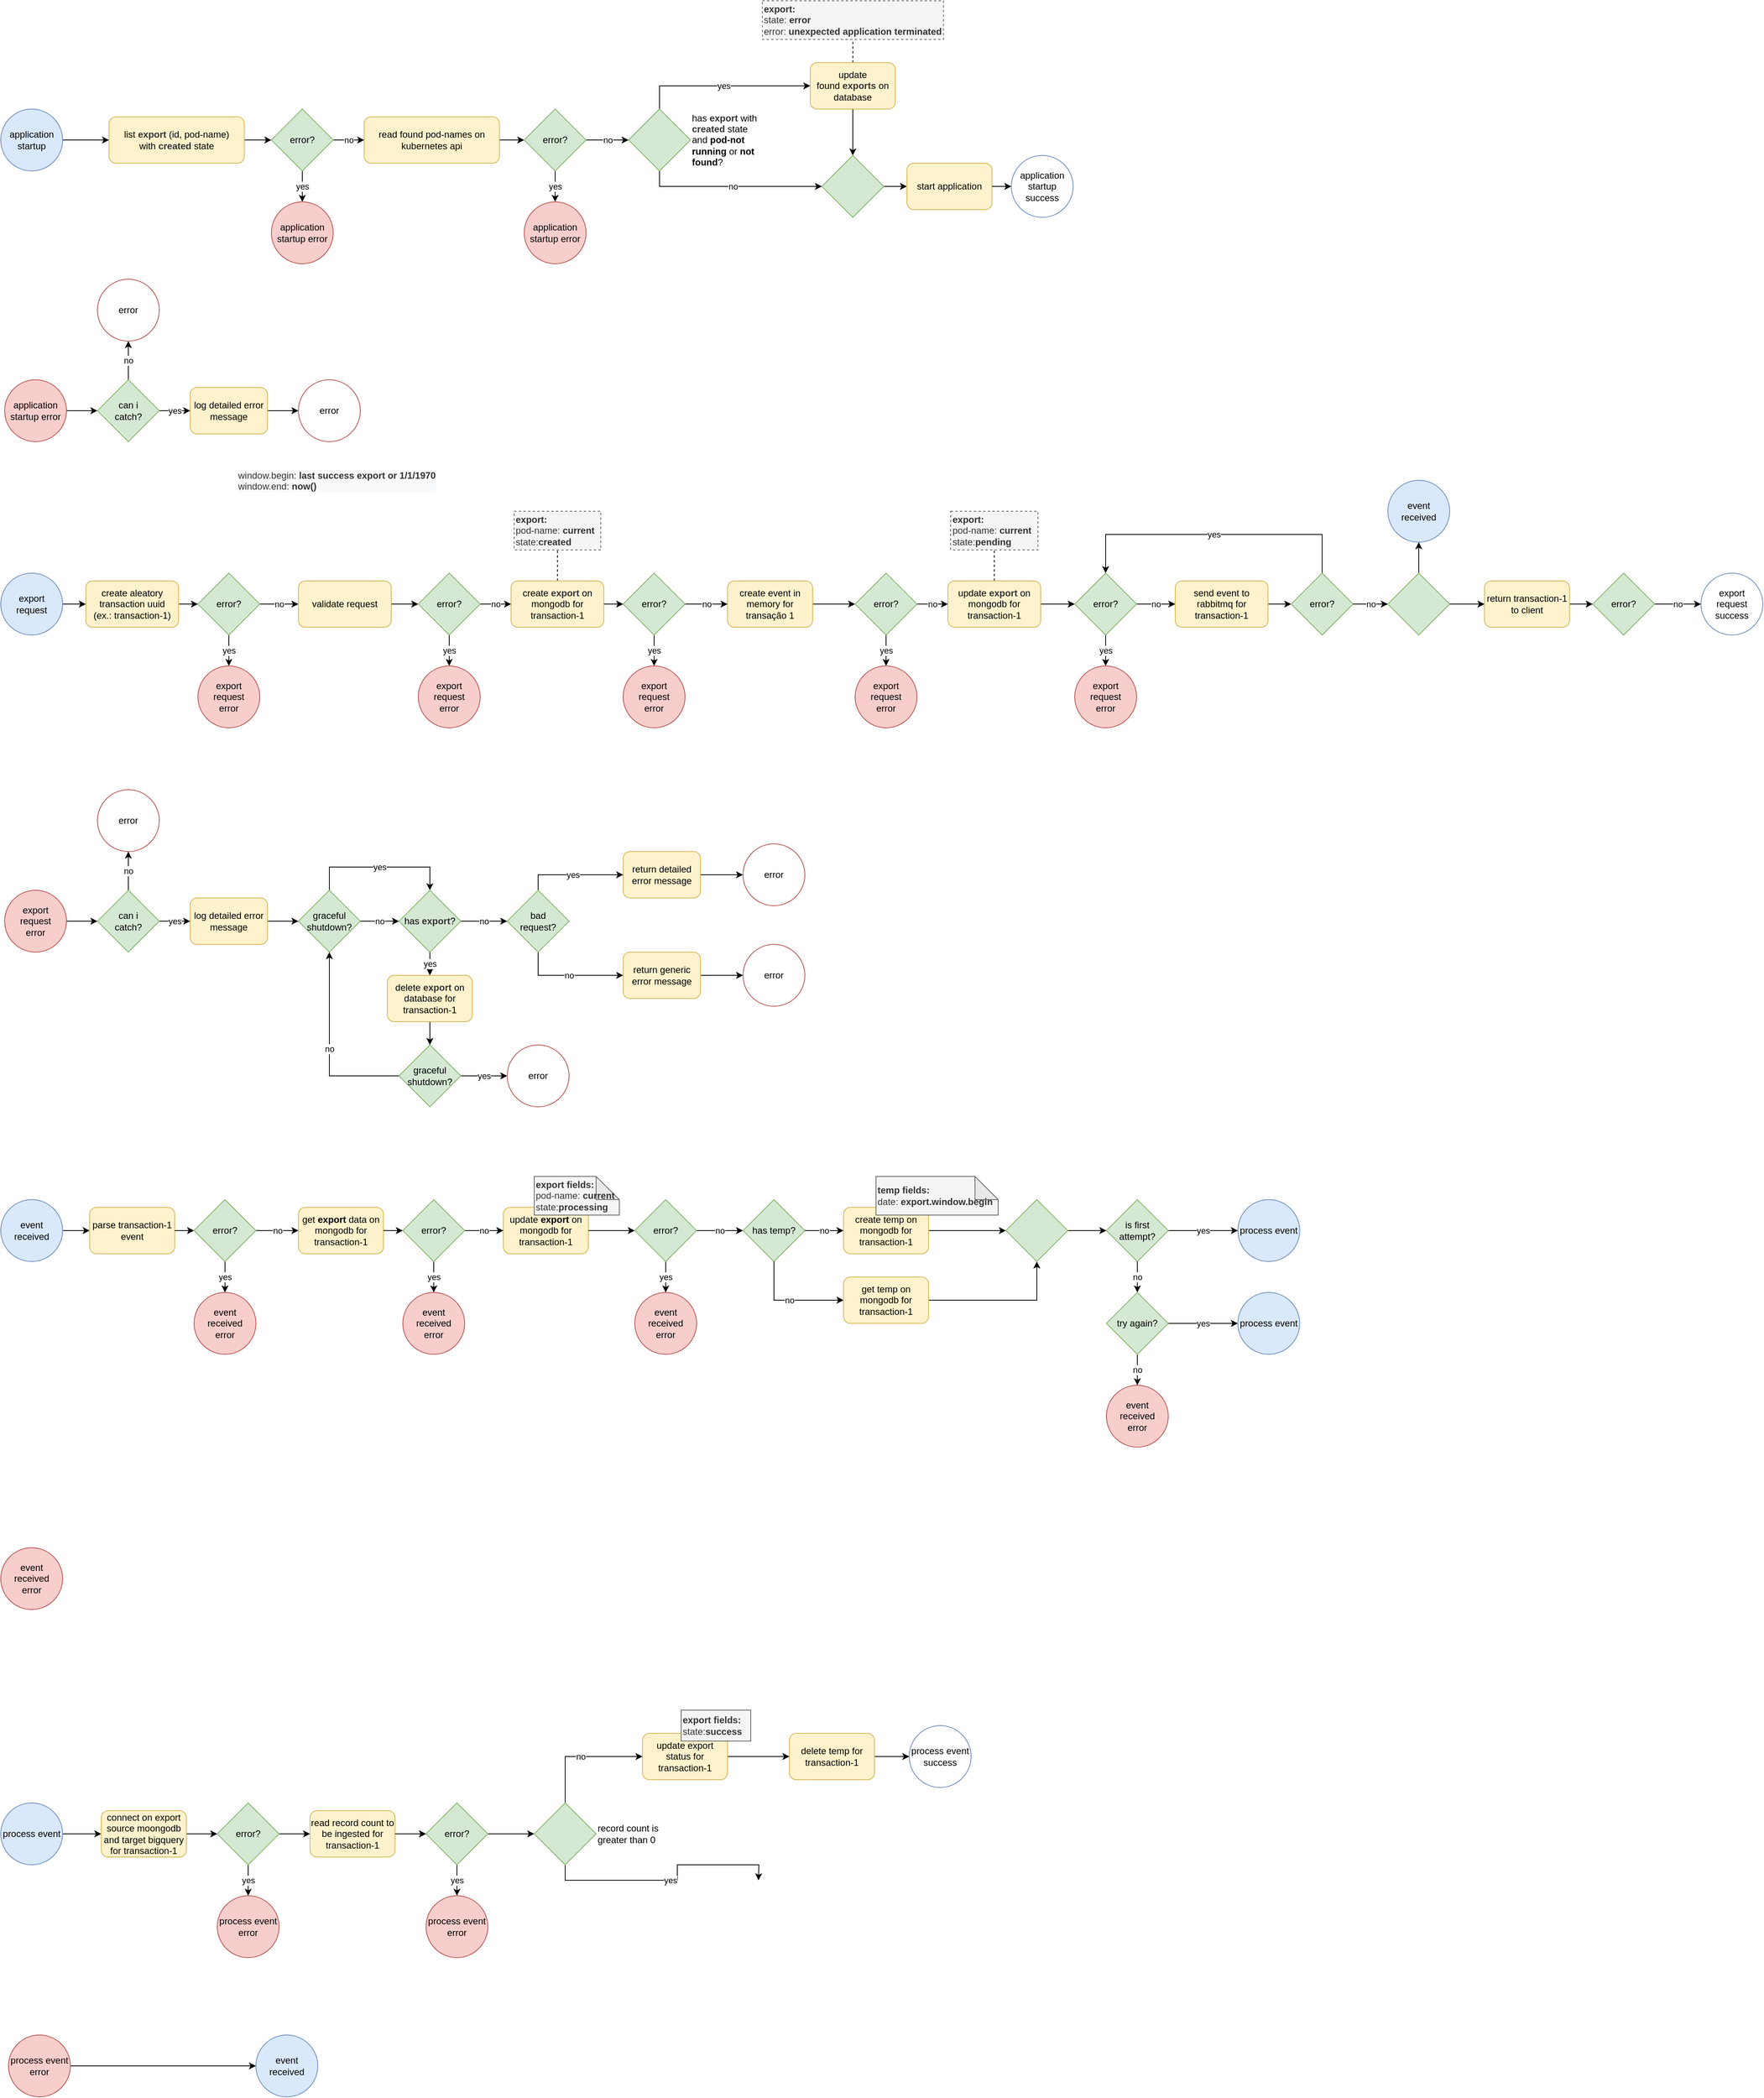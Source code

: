 <mxfile version="20.6.2" type="device"><diagram id="9GWnKrd_a0qe660i1jqb" name="Page-1"><mxGraphModel dx="1527" dy="2600" grid="1" gridSize="10" guides="1" tooltips="1" connect="1" arrows="1" fold="1" page="1" pageScale="1" pageWidth="850" pageHeight="1100" math="0" shadow="0"><root><mxCell id="0"/><mxCell id="1" parent="0"/><mxCell id="jVAdtIoG-T3ubMQ3IQV3-227" style="edgeStyle=orthogonalEdgeStyle;rounded=0;orthogonalLoop=1;jettySize=auto;html=1;exitX=0.5;exitY=0;exitDx=0;exitDy=0;endArrow=none;endFill=0;dashed=1;entryX=0.5;entryY=1;entryDx=0;entryDy=0;" parent="1" source="jVAdtIoG-T3ubMQ3IQV3-1" target="jVAdtIoG-T3ubMQ3IQV3-95" edge="1"><mxGeometry relative="1" as="geometry"/></mxCell><mxCell id="jVAdtIoG-T3ubMQ3IQV3-1" value="create&amp;nbsp;&lt;b style=&quot;color: rgb(51, 51, 51); text-align: left;&quot;&gt;export&lt;/b&gt;&amp;nbsp;on mongodb for transaction-1" style="rounded=1;whiteSpace=wrap;html=1;fillColor=#fff2cc;strokeColor=#d6b656;" parent="1" vertex="1"><mxGeometry x="235" y="-960" width="120" height="60" as="geometry"/></mxCell><mxCell id="jVAdtIoG-T3ubMQ3IQV3-5" style="edgeStyle=orthogonalEdgeStyle;rounded=0;orthogonalLoop=1;jettySize=auto;html=1;exitX=1;exitY=0.5;exitDx=0;exitDy=0;entryX=0;entryY=0.5;entryDx=0;entryDy=0;" parent="1" source="jVAdtIoG-T3ubMQ3IQV3-1" target="jVAdtIoG-T3ubMQ3IQV3-17" edge="1"><mxGeometry relative="1" as="geometry"/></mxCell><mxCell id="jVAdtIoG-T3ubMQ3IQV3-3" style="edgeStyle=orthogonalEdgeStyle;rounded=0;orthogonalLoop=1;jettySize=auto;html=1;entryX=0;entryY=0.5;entryDx=0;entryDy=0;" parent="1" source="jVAdtIoG-T3ubMQ3IQV3-2" target="jVAdtIoG-T3ubMQ3IQV3-8" edge="1"><mxGeometry relative="1" as="geometry"/></mxCell><mxCell id="jVAdtIoG-T3ubMQ3IQV3-2" value="export&lt;br&gt;request" style="ellipse;whiteSpace=wrap;html=1;aspect=fixed;fillColor=#dae8fc;strokeColor=#6c8ebf;" parent="1" vertex="1"><mxGeometry x="-425" y="-970" width="80" height="80" as="geometry"/></mxCell><mxCell id="jVAdtIoG-T3ubMQ3IQV3-7" style="rounded=0;orthogonalLoop=1;jettySize=auto;html=1;exitX=1;exitY=0.5;exitDx=0;exitDy=0;entryX=0;entryY=0.5;entryDx=0;entryDy=0;" parent="1" source="jVAdtIoG-T3ubMQ3IQV3-4" target="i7EsKj_y_7VXlrUMIr06-6" edge="1"><mxGeometry relative="1" as="geometry"><mxPoint x="650" y="-810" as="targetPoint"/></mxGeometry></mxCell><mxCell id="jVAdtIoG-T3ubMQ3IQV3-4" value="create event in memory for transação 1" style="rounded=1;whiteSpace=wrap;html=1;fillColor=#fff2cc;strokeColor=#d6b656;" parent="1" vertex="1"><mxGeometry x="515" y="-960" width="110" height="60" as="geometry"/></mxCell><mxCell id="jVAdtIoG-T3ubMQ3IQV3-11" style="edgeStyle=orthogonalEdgeStyle;rounded=0;orthogonalLoop=1;jettySize=auto;html=1;exitX=1;exitY=0.5;exitDx=0;exitDy=0;entryX=0;entryY=0.5;entryDx=0;entryDy=0;" parent="1" source="jVAdtIoG-T3ubMQ3IQV3-6" target="jVAdtIoG-T3ubMQ3IQV3-21" edge="1"><mxGeometry relative="1" as="geometry"/></mxCell><mxCell id="jVAdtIoG-T3ubMQ3IQV3-6" value="return transaction-1 to client&lt;span style=&quot;color: rgba(0, 0, 0, 0); font-family: monospace; font-size: 0px; text-align: start;&quot;&gt;%3CmxGraphModel%3E%3Croot%3E%3CmxCell%20id%3D%220%22%2F%3E%3CmxCell%20id%3D%221%22%20parent%3D%220%22%2F%3E%3CmxCell%20id%3D%222%22%20value%3D%22error%3F%22%20style%3D%22rhombus%3BwhiteSpace%3Dwrap%3Bhtml%3D1%3BfillColor%3D%23d5e8d4%3BstrokeColor%3D%2382b366%3B%22%20vertex%3D%221%22%20parent%3D%221%22%3E%3CmxGeometry%20x%3D%22670%22%20y%3D%22260%22%20width%3D%2280%22%20height%3D%2280%22%20as%3D%22geometry%22%2F%3E%3C%2FmxCell%3E%3C%2Froot%3E%3C%2FmxGraphModel%3E&lt;/span&gt;" style="rounded=1;whiteSpace=wrap;html=1;fillColor=#fff2cc;strokeColor=#d6b656;" parent="1" vertex="1"><mxGeometry x="1494" y="-960" width="110" height="60" as="geometry"/></mxCell><mxCell id="jVAdtIoG-T3ubMQ3IQV3-9" style="edgeStyle=orthogonalEdgeStyle;rounded=0;orthogonalLoop=1;jettySize=auto;html=1;exitX=1;exitY=0.5;exitDx=0;exitDy=0;entryX=0;entryY=0.5;entryDx=0;entryDy=0;" parent="1" source="jVAdtIoG-T3ubMQ3IQV3-8" target="jVAdtIoG-T3ubMQ3IQV3-15" edge="1"><mxGeometry relative="1" as="geometry"/></mxCell><mxCell id="jVAdtIoG-T3ubMQ3IQV3-8" value="create aleatory transaction uuid&lt;br&gt;(ex.: transaction-1)" style="rounded=1;whiteSpace=wrap;html=1;fillColor=#fff2cc;strokeColor=#d6b656;" parent="1" vertex="1"><mxGeometry x="-315" y="-960" width="120" height="60" as="geometry"/></mxCell><mxCell id="jVAdtIoG-T3ubMQ3IQV3-10" value="export&lt;br&gt;request&lt;br&gt;success" style="ellipse;whiteSpace=wrap;html=1;aspect=fixed;fillColor=none;strokeColor=#6c8ebf;" parent="1" vertex="1"><mxGeometry x="1774" y="-970" width="80" height="80" as="geometry"/></mxCell><mxCell id="jVAdtIoG-T3ubMQ3IQV3-14" value="" style="edgeStyle=orthogonalEdgeStyle;rounded=0;orthogonalLoop=1;jettySize=auto;html=1;" parent="1" source="jVAdtIoG-T3ubMQ3IQV3-12" target="jVAdtIoG-T3ubMQ3IQV3-13" edge="1"><mxGeometry relative="1" as="geometry"/></mxCell><mxCell id="jVAdtIoG-T3ubMQ3IQV3-12" value="event&lt;br&gt;received" style="ellipse;whiteSpace=wrap;html=1;aspect=fixed;fillColor=#dae8fc;strokeColor=#6c8ebf;" parent="1" vertex="1"><mxGeometry x="-425" y="-160" width="80" height="80" as="geometry"/></mxCell><mxCell id="jVAdtIoG-T3ubMQ3IQV3-13" value="parse transaction-1 event" style="rounded=1;whiteSpace=wrap;html=1;fillColor=#fff2cc;strokeColor=#d6b656;" parent="1" vertex="1"><mxGeometry x="-310" y="-150" width="110" height="60" as="geometry"/></mxCell><mxCell id="jVAdtIoG-T3ubMQ3IQV3-16" value="no" style="edgeStyle=orthogonalEdgeStyle;rounded=0;orthogonalLoop=1;jettySize=auto;html=1;exitX=1;exitY=0.5;exitDx=0;exitDy=0;entryX=0;entryY=0.5;entryDx=0;entryDy=0;" parent="1" source="jVAdtIoG-T3ubMQ3IQV3-15" target="jVAdtIoG-T3ubMQ3IQV3-80" edge="1"><mxGeometry relative="1" as="geometry"/></mxCell><mxCell id="jVAdtIoG-T3ubMQ3IQV3-27" value="yes" style="edgeStyle=orthogonalEdgeStyle;rounded=0;orthogonalLoop=1;jettySize=auto;html=1;exitX=0.5;exitY=1;exitDx=0;exitDy=0;" parent="1" source="jVAdtIoG-T3ubMQ3IQV3-15" target="jVAdtIoG-T3ubMQ3IQV3-26" edge="1"><mxGeometry relative="1" as="geometry"/></mxCell><mxCell id="jVAdtIoG-T3ubMQ3IQV3-15" value="error?" style="rhombus;whiteSpace=wrap;html=1;fillColor=#d5e8d4;strokeColor=#82b366;" parent="1" vertex="1"><mxGeometry x="-170" y="-970" width="80" height="80" as="geometry"/></mxCell><mxCell id="jVAdtIoG-T3ubMQ3IQV3-18" value="no" style="edgeStyle=orthogonalEdgeStyle;rounded=0;orthogonalLoop=1;jettySize=auto;html=1;exitX=1;exitY=0.5;exitDx=0;exitDy=0;entryX=0;entryY=0.5;entryDx=0;entryDy=0;" parent="1" source="jVAdtIoG-T3ubMQ3IQV3-17" target="jVAdtIoG-T3ubMQ3IQV3-4" edge="1"><mxGeometry relative="1" as="geometry"/></mxCell><mxCell id="jVAdtIoG-T3ubMQ3IQV3-35" value="yes" style="edgeStyle=orthogonalEdgeStyle;rounded=0;orthogonalLoop=1;jettySize=auto;html=1;exitX=0.5;exitY=1;exitDx=0;exitDy=0;" parent="1" source="jVAdtIoG-T3ubMQ3IQV3-17" target="jVAdtIoG-T3ubMQ3IQV3-34" edge="1"><mxGeometry relative="1" as="geometry"><mxPoint x="435" y="-790" as="targetPoint"/></mxGeometry></mxCell><mxCell id="jVAdtIoG-T3ubMQ3IQV3-17" value="error?" style="rhombus;whiteSpace=wrap;html=1;fillColor=#d5e8d4;strokeColor=#82b366;" parent="1" vertex="1"><mxGeometry x="380" y="-970" width="80" height="80" as="geometry"/></mxCell><mxCell id="jVAdtIoG-T3ubMQ3IQV3-20" value="no" style="edgeStyle=orthogonalEdgeStyle;rounded=0;orthogonalLoop=1;jettySize=auto;html=1;exitX=1;exitY=0.5;exitDx=0;exitDy=0;entryX=0;entryY=0.5;entryDx=0;entryDy=0;" parent="1" source="jVAdtIoG-T3ubMQ3IQV3-19" target="jVAdtIoG-T3ubMQ3IQV3-39" edge="1"><mxGeometry relative="1" as="geometry"/></mxCell><mxCell id="jVAdtIoG-T3ubMQ3IQV3-38" value="yes" style="rounded=0;orthogonalLoop=1;jettySize=auto;html=1;" parent="1" source="jVAdtIoG-T3ubMQ3IQV3-19" target="jVAdtIoG-T3ubMQ3IQV3-53" edge="1"><mxGeometry relative="1" as="geometry"/></mxCell><mxCell id="jVAdtIoG-T3ubMQ3IQV3-19" value="error?" style="rhombus;whiteSpace=wrap;html=1;fillColor=#d5e8d4;strokeColor=#82b366;" parent="1" vertex="1"><mxGeometry x="964" y="-970" width="80" height="80" as="geometry"/></mxCell><mxCell id="jVAdtIoG-T3ubMQ3IQV3-22" value="no" style="edgeStyle=orthogonalEdgeStyle;rounded=0;orthogonalLoop=1;jettySize=auto;html=1;exitX=1;exitY=0.5;exitDx=0;exitDy=0;entryX=0;entryY=0.5;entryDx=0;entryDy=0;" parent="1" source="jVAdtIoG-T3ubMQ3IQV3-21" target="jVAdtIoG-T3ubMQ3IQV3-10" edge="1"><mxGeometry relative="1" as="geometry"/></mxCell><mxCell id="jVAdtIoG-T3ubMQ3IQV3-21" value="error?" style="rhombus;whiteSpace=wrap;html=1;fillColor=#d5e8d4;strokeColor=#82b366;" parent="1" vertex="1"><mxGeometry x="1634" y="-970" width="80" height="80" as="geometry"/></mxCell><mxCell id="jVAdtIoG-T3ubMQ3IQV3-25" style="edgeStyle=orthogonalEdgeStyle;rounded=0;orthogonalLoop=1;jettySize=auto;html=1;exitX=1;exitY=0.5;exitDx=0;exitDy=0;" parent="1" source="jVAdtIoG-T3ubMQ3IQV3-23" target="jVAdtIoG-T3ubMQ3IQV3-24" edge="1"><mxGeometry relative="1" as="geometry"><mxPoint x="540" y="-519.97" as="targetPoint"/></mxGeometry></mxCell><mxCell id="jVAdtIoG-T3ubMQ3IQV3-23" value="return detailed error message" style="rounded=1;whiteSpace=wrap;html=1;fillColor=#fff2cc;strokeColor=#d6b656;" parent="1" vertex="1"><mxGeometry x="380" y="-610" width="100" height="60" as="geometry"/></mxCell><mxCell id="jVAdtIoG-T3ubMQ3IQV3-24" value="error" style="ellipse;whiteSpace=wrap;html=1;aspect=fixed;fillColor=none;strokeColor=#b85450;" parent="1" vertex="1"><mxGeometry x="535" y="-620" width="80" height="80" as="geometry"/></mxCell><mxCell id="jVAdtIoG-T3ubMQ3IQV3-26" value="export&lt;br&gt;request&lt;br&gt;error" style="ellipse;whiteSpace=wrap;html=1;aspect=fixed;fillColor=#f8cecc;strokeColor=#b85450;" parent="1" vertex="1"><mxGeometry x="-170" y="-850" width="80" height="80" as="geometry"/></mxCell><mxCell id="jVAdtIoG-T3ubMQ3IQV3-33" style="edgeStyle=orthogonalEdgeStyle;rounded=0;orthogonalLoop=1;jettySize=auto;html=1;entryX=0;entryY=0.5;entryDx=0;entryDy=0;" parent="1" source="jVAdtIoG-T3ubMQ3IQV3-32" target="jVAdtIoG-T3ubMQ3IQV3-61" edge="1"><mxGeometry relative="1" as="geometry"/></mxCell><mxCell id="jVAdtIoG-T3ubMQ3IQV3-32" value="export&lt;br&gt;request&lt;br&gt;error" style="ellipse;whiteSpace=wrap;html=1;aspect=fixed;fillColor=#f8cecc;strokeColor=#b85450;" parent="1" vertex="1"><mxGeometry x="-420" y="-559.97" width="80" height="80" as="geometry"/></mxCell><mxCell id="jVAdtIoG-T3ubMQ3IQV3-34" value="export&lt;br&gt;request&lt;br&gt;error" style="ellipse;whiteSpace=wrap;html=1;aspect=fixed;fillColor=#f8cecc;strokeColor=#b85450;" parent="1" vertex="1"><mxGeometry x="380" y="-850" width="80" height="80" as="geometry"/></mxCell><mxCell id="jVAdtIoG-T3ubMQ3IQV3-37" value="yes" style="edgeStyle=orthogonalEdgeStyle;rounded=0;orthogonalLoop=1;jettySize=auto;html=1;exitX=1;exitY=0.5;exitDx=0;exitDy=0;" parent="1" source="jVAdtIoG-T3ubMQ3IQV3-88" target="jVAdtIoG-T3ubMQ3IQV3-76" edge="1"><mxGeometry relative="1" as="geometry"><mxPoint x="20" y="-230" as="targetPoint"/></mxGeometry></mxCell><mxCell id="jVAdtIoG-T3ubMQ3IQV3-91" style="edgeStyle=orthogonalEdgeStyle;rounded=0;orthogonalLoop=1;jettySize=auto;html=1;exitX=0.5;exitY=1;exitDx=0;exitDy=0;" parent="1" source="jVAdtIoG-T3ubMQ3IQV3-36" target="jVAdtIoG-T3ubMQ3IQV3-88" edge="1"><mxGeometry relative="1" as="geometry"/></mxCell><mxCell id="jVAdtIoG-T3ubMQ3IQV3-36" value="delete&amp;nbsp;&lt;b style=&quot;color: rgb(51, 51, 51); text-align: left;&quot;&gt;export&lt;/b&gt;&amp;nbsp;on database for transaction-1" style="rounded=1;whiteSpace=wrap;html=1;fillColor=#fff2cc;strokeColor=#d6b656;" parent="1" vertex="1"><mxGeometry x="75" y="-450" width="110" height="60" as="geometry"/></mxCell><mxCell id="jVAdtIoG-T3ubMQ3IQV3-41" style="edgeStyle=orthogonalEdgeStyle;rounded=0;orthogonalLoop=1;jettySize=auto;html=1;exitX=1;exitY=0.5;exitDx=0;exitDy=0;entryX=0;entryY=0.5;entryDx=0;entryDy=0;" parent="1" source="jVAdtIoG-T3ubMQ3IQV3-39" target="jVAdtIoG-T3ubMQ3IQV3-40" edge="1"><mxGeometry relative="1" as="geometry"/></mxCell><mxCell id="jVAdtIoG-T3ubMQ3IQV3-39" value="send event to rabbitmq for transaction-1" style="rounded=1;whiteSpace=wrap;html=1;fillColor=#fff2cc;strokeColor=#d6b656;" parent="1" vertex="1"><mxGeometry x="1094" y="-960" width="120" height="60" as="geometry"/></mxCell><mxCell id="jVAdtIoG-T3ubMQ3IQV3-55" value="yes" style="edgeStyle=orthogonalEdgeStyle;rounded=0;orthogonalLoop=1;jettySize=auto;html=1;exitX=0.5;exitY=0;exitDx=0;exitDy=0;entryX=0.5;entryY=0;entryDx=0;entryDy=0;" parent="1" source="jVAdtIoG-T3ubMQ3IQV3-40" target="jVAdtIoG-T3ubMQ3IQV3-19" edge="1"><mxGeometry relative="1" as="geometry"><Array as="points"><mxPoint x="1009" y="-1020"/><mxPoint x="729" y="-1020"/></Array></mxGeometry></mxCell><mxCell id="jVAdtIoG-T3ubMQ3IQV3-40" value="error?" style="rhombus;whiteSpace=wrap;html=1;fillColor=#d5e8d4;strokeColor=#82b366;" parent="1" vertex="1"><mxGeometry x="1244" y="-970" width="80" height="80" as="geometry"/></mxCell><mxCell id="jVAdtIoG-T3ubMQ3IQV3-43" value="no" style="edgeStyle=orthogonalEdgeStyle;rounded=0;orthogonalLoop=1;jettySize=auto;html=1;exitX=1;exitY=0.5;exitDx=0;exitDy=0;entryX=0;entryY=0.5;entryDx=0;entryDy=0;" parent="1" source="jVAdtIoG-T3ubMQ3IQV3-40" target="jVAdtIoG-T3ubMQ3IQV3-58" edge="1"><mxGeometry relative="1" as="geometry"><mxPoint x="949.0" y="-770" as="sourcePoint"/><mxPoint x="939" y="-720" as="targetPoint"/></mxGeometry></mxCell><mxCell id="jVAdtIoG-T3ubMQ3IQV3-45" value="yes" style="edgeStyle=orthogonalEdgeStyle;rounded=0;orthogonalLoop=1;jettySize=auto;html=1;exitX=0.5;exitY=0;exitDx=0;exitDy=0;entryX=0;entryY=0.5;entryDx=0;entryDy=0;" parent="1" source="jVAdtIoG-T3ubMQ3IQV3-44" target="jVAdtIoG-T3ubMQ3IQV3-23" edge="1"><mxGeometry relative="1" as="geometry"/></mxCell><mxCell id="jVAdtIoG-T3ubMQ3IQV3-47" value="no" style="edgeStyle=orthogonalEdgeStyle;rounded=0;orthogonalLoop=1;jettySize=auto;html=1;exitX=0.5;exitY=1;exitDx=0;exitDy=0;" parent="1" source="jVAdtIoG-T3ubMQ3IQV3-44" target="jVAdtIoG-T3ubMQ3IQV3-46" edge="1"><mxGeometry relative="1" as="geometry"/></mxCell><mxCell id="jVAdtIoG-T3ubMQ3IQV3-44" value="bad&lt;br&gt;request?" style="rhombus;whiteSpace=wrap;html=1;fillColor=#d5e8d4;strokeColor=#82b366;" parent="1" vertex="1"><mxGeometry x="230" y="-559.97" width="80" height="80" as="geometry"/></mxCell><mxCell id="jVAdtIoG-T3ubMQ3IQV3-49" style="edgeStyle=orthogonalEdgeStyle;rounded=0;orthogonalLoop=1;jettySize=auto;html=1;exitX=1;exitY=0.5;exitDx=0;exitDy=0;" parent="1" source="jVAdtIoG-T3ubMQ3IQV3-46" target="jVAdtIoG-T3ubMQ3IQV3-78" edge="1"><mxGeometry relative="1" as="geometry"><mxPoint x="580" y="-479.97" as="targetPoint"/></mxGeometry></mxCell><mxCell id="jVAdtIoG-T3ubMQ3IQV3-46" value="return generic error message" style="rounded=1;whiteSpace=wrap;html=1;fillColor=#fff2cc;strokeColor=#d6b656;" parent="1" vertex="1"><mxGeometry x="380" y="-479.97" width="100" height="60" as="geometry"/></mxCell><mxCell id="jVAdtIoG-T3ubMQ3IQV3-52" style="edgeStyle=orthogonalEdgeStyle;rounded=0;orthogonalLoop=1;jettySize=auto;html=1;exitX=1;exitY=0.5;exitDx=0;exitDy=0;entryX=0;entryY=0.5;entryDx=0;entryDy=0;" parent="1" source="jVAdtIoG-T3ubMQ3IQV3-51" target="jVAdtIoG-T3ubMQ3IQV3-69" edge="1"><mxGeometry relative="1" as="geometry"/></mxCell><mxCell id="jVAdtIoG-T3ubMQ3IQV3-51" value="log detailed error message" style="rounded=1;whiteSpace=wrap;html=1;fillColor=#fff2cc;strokeColor=#d6b656;" parent="1" vertex="1"><mxGeometry x="-180" y="-549.97" width="100" height="60" as="geometry"/></mxCell><mxCell id="jVAdtIoG-T3ubMQ3IQV3-53" value="export&lt;br&gt;request&lt;br&gt;error" style="ellipse;whiteSpace=wrap;html=1;aspect=fixed;fillColor=#f8cecc;strokeColor=#b85450;" parent="1" vertex="1"><mxGeometry x="964" y="-850" width="80" height="80" as="geometry"/></mxCell><mxCell id="jVAdtIoG-T3ubMQ3IQV3-57" value="event&lt;br&gt;received" style="ellipse;whiteSpace=wrap;html=1;aspect=fixed;fillColor=#dae8fc;strokeColor=#6c8ebf;" parent="1" vertex="1"><mxGeometry x="1369" y="-1090" width="80" height="80" as="geometry"/></mxCell><mxCell id="jVAdtIoG-T3ubMQ3IQV3-59" style="edgeStyle=orthogonalEdgeStyle;rounded=0;orthogonalLoop=1;jettySize=auto;html=1;" parent="1" source="jVAdtIoG-T3ubMQ3IQV3-58" target="jVAdtIoG-T3ubMQ3IQV3-57" edge="1"><mxGeometry relative="1" as="geometry"/></mxCell><mxCell id="jVAdtIoG-T3ubMQ3IQV3-60" style="rounded=0;orthogonalLoop=1;jettySize=auto;html=1;entryX=0;entryY=0.5;entryDx=0;entryDy=0;exitX=1;exitY=0.5;exitDx=0;exitDy=0;" parent="1" source="i7EsKj_y_7VXlrUMIr06-2" target="jVAdtIoG-T3ubMQ3IQV3-19" edge="1"><mxGeometry relative="1" as="geometry"><mxPoint x="1004" y="-820" as="sourcePoint"/><mxPoint x="974" y="-940" as="targetPoint"/></mxGeometry></mxCell><mxCell id="jVAdtIoG-T3ubMQ3IQV3-58" value="" style="rhombus;whiteSpace=wrap;html=1;fillColor=#d5e8d4;strokeColor=#82b366;" parent="1" vertex="1"><mxGeometry x="1369" y="-970" width="80" height="80" as="geometry"/></mxCell><mxCell id="jVAdtIoG-T3ubMQ3IQV3-63" value="yes" style="edgeStyle=orthogonalEdgeStyle;rounded=0;orthogonalLoop=1;jettySize=auto;html=1;exitX=1;exitY=0.5;exitDx=0;exitDy=0;" parent="1" source="jVAdtIoG-T3ubMQ3IQV3-61" target="jVAdtIoG-T3ubMQ3IQV3-51" edge="1"><mxGeometry relative="1" as="geometry"/></mxCell><mxCell id="jVAdtIoG-T3ubMQ3IQV3-65" value="no" style="edgeStyle=orthogonalEdgeStyle;rounded=0;orthogonalLoop=1;jettySize=auto;html=1;exitX=0.5;exitY=0;exitDx=0;exitDy=0;" parent="1" source="jVAdtIoG-T3ubMQ3IQV3-61" target="jVAdtIoG-T3ubMQ3IQV3-75" edge="1"><mxGeometry relative="1" as="geometry"/></mxCell><mxCell id="jVAdtIoG-T3ubMQ3IQV3-61" value="can i&lt;br&gt;catch?" style="rhombus;whiteSpace=wrap;html=1;fillColor=#d5e8d4;strokeColor=#82b366;" parent="1" vertex="1"><mxGeometry x="-300" y="-559.97" width="80" height="80" as="geometry"/></mxCell><mxCell id="jVAdtIoG-T3ubMQ3IQV3-92" style="edgeStyle=orthogonalEdgeStyle;rounded=0;orthogonalLoop=1;jettySize=auto;html=1;exitX=1;exitY=0.5;exitDx=0;exitDy=0;entryX=0;entryY=0.5;entryDx=0;entryDy=0;" parent="1" source="jVAdtIoG-T3ubMQ3IQV3-66" target="jVAdtIoG-T3ubMQ3IQV3-106" edge="1"><mxGeometry relative="1" as="geometry"/></mxCell><mxCell id="jVAdtIoG-T3ubMQ3IQV3-66" value="application startup" style="ellipse;whiteSpace=wrap;html=1;aspect=fixed;fillColor=#dae8fc;strokeColor=#6c8ebf;" parent="1" vertex="1"><mxGeometry x="-425" y="-1570" width="80" height="80" as="geometry"/></mxCell><mxCell id="jVAdtIoG-T3ubMQ3IQV3-100" style="edgeStyle=orthogonalEdgeStyle;rounded=0;orthogonalLoop=1;jettySize=auto;html=1;exitX=0.5;exitY=1;exitDx=0;exitDy=0;entryX=0.5;entryY=0;entryDx=0;entryDy=0;" parent="1" source="jVAdtIoG-T3ubMQ3IQV3-67" target="jVAdtIoG-T3ubMQ3IQV3-99" edge="1"><mxGeometry relative="1" as="geometry"><mxPoint x="677" y="-1570" as="sourcePoint"/></mxGeometry></mxCell><mxCell id="i7EsKj_y_7VXlrUMIr06-13" style="edgeStyle=none;rounded=0;orthogonalLoop=1;jettySize=auto;html=1;exitX=0.5;exitY=0;exitDx=0;exitDy=0;endArrow=none;endFill=0;dashed=1;entryX=0.5;entryY=1;entryDx=0;entryDy=0;" edge="1" parent="1" source="jVAdtIoG-T3ubMQ3IQV3-67" target="i7EsKj_y_7VXlrUMIr06-12"><mxGeometry relative="1" as="geometry"/></mxCell><mxCell id="jVAdtIoG-T3ubMQ3IQV3-67" value="update found&amp;nbsp;&lt;b style=&quot;color: rgb(51, 51, 51); text-align: left;&quot;&gt;exports&lt;/b&gt;&amp;nbsp;on database" style="rounded=1;whiteSpace=wrap;html=1;fillColor=#fff2cc;strokeColor=#d6b656;" parent="1" vertex="1"><mxGeometry x="622" y="-1630" width="110" height="60" as="geometry"/></mxCell><mxCell id="jVAdtIoG-T3ubMQ3IQV3-70" value="no" style="edgeStyle=orthogonalEdgeStyle;rounded=0;orthogonalLoop=1;jettySize=auto;html=1;exitX=1;exitY=0.5;exitDx=0;exitDy=0;entryX=0;entryY=0.5;entryDx=0;entryDy=0;" parent="1" source="jVAdtIoG-T3ubMQ3IQV3-69" target="jVAdtIoG-T3ubMQ3IQV3-71" edge="1"><mxGeometry relative="1" as="geometry"/></mxCell><mxCell id="jVAdtIoG-T3ubMQ3IQV3-74" value="yes" style="rounded=0;orthogonalLoop=1;jettySize=auto;html=1;exitX=0.5;exitY=0;exitDx=0;exitDy=0;entryX=0.5;entryY=0;entryDx=0;entryDy=0;edgeStyle=orthogonalEdgeStyle;" parent="1" source="jVAdtIoG-T3ubMQ3IQV3-69" target="jVAdtIoG-T3ubMQ3IQV3-71" edge="1"><mxGeometry relative="1" as="geometry"><mxPoint x="40" y="-630" as="targetPoint"/><Array as="points"><mxPoint y="-590"/><mxPoint x="130" y="-590"/></Array></mxGeometry></mxCell><mxCell id="jVAdtIoG-T3ubMQ3IQV3-69" value="graceful shutdown?" style="rhombus;whiteSpace=wrap;html=1;fillColor=#d5e8d4;strokeColor=#82b366;" parent="1" vertex="1"><mxGeometry x="-40" y="-559.97" width="80" height="80" as="geometry"/></mxCell><mxCell id="jVAdtIoG-T3ubMQ3IQV3-72" value="yes" style="edgeStyle=orthogonalEdgeStyle;rounded=0;orthogonalLoop=1;jettySize=auto;html=1;exitX=0.5;exitY=1;exitDx=0;exitDy=0;" parent="1" source="jVAdtIoG-T3ubMQ3IQV3-71" target="jVAdtIoG-T3ubMQ3IQV3-36" edge="1"><mxGeometry relative="1" as="geometry"/></mxCell><mxCell id="jVAdtIoG-T3ubMQ3IQV3-73" value="no" style="edgeStyle=orthogonalEdgeStyle;rounded=0;orthogonalLoop=1;jettySize=auto;html=1;exitX=1;exitY=0.5;exitDx=0;exitDy=0;entryX=0;entryY=0.5;entryDx=0;entryDy=0;" parent="1" source="jVAdtIoG-T3ubMQ3IQV3-71" target="jVAdtIoG-T3ubMQ3IQV3-44" edge="1"><mxGeometry relative="1" as="geometry"/></mxCell><mxCell id="jVAdtIoG-T3ubMQ3IQV3-71" value="has&amp;nbsp;&lt;b style=&quot;color: rgb(51, 51, 51); text-align: left;&quot;&gt;export&lt;/b&gt;?" style="rhombus;whiteSpace=wrap;html=1;fillColor=#d5e8d4;strokeColor=#82b366;" parent="1" vertex="1"><mxGeometry x="90" y="-559.97" width="80" height="80" as="geometry"/></mxCell><mxCell id="jVAdtIoG-T3ubMQ3IQV3-75" value="error" style="ellipse;whiteSpace=wrap;html=1;aspect=fixed;fillColor=none;strokeColor=#b85450;" parent="1" vertex="1"><mxGeometry x="-300" y="-690" width="80" height="80" as="geometry"/></mxCell><mxCell id="jVAdtIoG-T3ubMQ3IQV3-76" value="error" style="ellipse;whiteSpace=wrap;html=1;aspect=fixed;fillColor=none;strokeColor=#b85450;" parent="1" vertex="1"><mxGeometry x="230" y="-360" width="80" height="80" as="geometry"/></mxCell><mxCell id="jVAdtIoG-T3ubMQ3IQV3-78" value="error" style="ellipse;whiteSpace=wrap;html=1;aspect=fixed;fillColor=none;strokeColor=#b85450;" parent="1" vertex="1"><mxGeometry x="535" y="-489.97" width="80" height="80" as="geometry"/></mxCell><mxCell id="jVAdtIoG-T3ubMQ3IQV3-94" value="yes" style="edgeStyle=orthogonalEdgeStyle;rounded=0;orthogonalLoop=1;jettySize=auto;html=1;exitX=0.5;exitY=0;exitDx=0;exitDy=0;entryX=0;entryY=0.5;entryDx=0;entryDy=0;" parent="1" source="jVAdtIoG-T3ubMQ3IQV3-79" target="jVAdtIoG-T3ubMQ3IQV3-67" edge="1"><mxGeometry relative="1" as="geometry"><mxPoint x="622" y="-1600" as="targetPoint"/></mxGeometry></mxCell><mxCell id="jVAdtIoG-T3ubMQ3IQV3-97" value="no" style="edgeStyle=orthogonalEdgeStyle;rounded=0;orthogonalLoop=1;jettySize=auto;html=1;exitX=0.5;exitY=1;exitDx=0;exitDy=0;entryX=0;entryY=0.5;entryDx=0;entryDy=0;" parent="1" source="jVAdtIoG-T3ubMQ3IQV3-79" target="jVAdtIoG-T3ubMQ3IQV3-99" edge="1"><mxGeometry relative="1" as="geometry"/></mxCell><mxCell id="jVAdtIoG-T3ubMQ3IQV3-79" value="has&amp;nbsp;&lt;b style=&quot;color: rgb(51, 51, 51);&quot;&gt;export&lt;/b&gt;&amp;nbsp;with&amp;nbsp;&lt;br&gt;&lt;b style=&quot;background-color: initial; color: rgb(51, 51, 51);&quot;&gt;created&lt;/b&gt;&amp;nbsp;state and &lt;b&gt;pod-not running&lt;/b&gt; or &lt;b&gt;not found&lt;/b&gt;?" style="rhombus;whiteSpace=wrap;html=1;fillColor=#d5e8d4;strokeColor=#82b366;labelPosition=right;verticalLabelPosition=middle;align=left;verticalAlign=middle;" parent="1" vertex="1"><mxGeometry x="387" y="-1570" width="80" height="80" as="geometry"/></mxCell><mxCell id="jVAdtIoG-T3ubMQ3IQV3-84" style="edgeStyle=none;rounded=0;orthogonalLoop=1;jettySize=auto;html=1;exitX=1;exitY=0.5;exitDx=0;exitDy=0;" parent="1" source="jVAdtIoG-T3ubMQ3IQV3-80" target="jVAdtIoG-T3ubMQ3IQV3-82" edge="1"><mxGeometry relative="1" as="geometry"/></mxCell><mxCell id="jVAdtIoG-T3ubMQ3IQV3-80" value="validate request" style="rounded=1;whiteSpace=wrap;html=1;fillColor=#fff2cc;strokeColor=#d6b656;" parent="1" vertex="1"><mxGeometry x="-40" y="-960" width="120" height="60" as="geometry"/></mxCell><mxCell id="jVAdtIoG-T3ubMQ3IQV3-81" value="yes" style="edgeStyle=orthogonalEdgeStyle;rounded=0;orthogonalLoop=1;jettySize=auto;html=1;exitX=0.5;exitY=1;exitDx=0;exitDy=0;" parent="1" source="jVAdtIoG-T3ubMQ3IQV3-82" target="jVAdtIoG-T3ubMQ3IQV3-83" edge="1"><mxGeometry relative="1" as="geometry"/></mxCell><mxCell id="jVAdtIoG-T3ubMQ3IQV3-85" value="no" style="edgeStyle=none;rounded=0;orthogonalLoop=1;jettySize=auto;html=1;exitX=1;exitY=0.5;exitDx=0;exitDy=0;" parent="1" source="jVAdtIoG-T3ubMQ3IQV3-82" target="jVAdtIoG-T3ubMQ3IQV3-1" edge="1"><mxGeometry relative="1" as="geometry"/></mxCell><mxCell id="jVAdtIoG-T3ubMQ3IQV3-82" value="error?" style="rhombus;whiteSpace=wrap;html=1;fillColor=#d5e8d4;strokeColor=#82b366;" parent="1" vertex="1"><mxGeometry x="115" y="-970" width="80" height="80" as="geometry"/></mxCell><mxCell id="jVAdtIoG-T3ubMQ3IQV3-83" value="export&lt;br&gt;request&lt;br&gt;error" style="ellipse;whiteSpace=wrap;html=1;aspect=fixed;fillColor=#f8cecc;strokeColor=#b85450;" parent="1" vertex="1"><mxGeometry x="115" y="-850" width="80" height="80" as="geometry"/></mxCell><mxCell id="jVAdtIoG-T3ubMQ3IQV3-90" value="no" style="edgeStyle=orthogonalEdgeStyle;rounded=0;orthogonalLoop=1;jettySize=auto;html=1;entryX=0.5;entryY=1;entryDx=0;entryDy=0;" parent="1" source="jVAdtIoG-T3ubMQ3IQV3-88" target="jVAdtIoG-T3ubMQ3IQV3-69" edge="1"><mxGeometry relative="1" as="geometry"><mxPoint x="-35" y="-460" as="targetPoint"/></mxGeometry></mxCell><mxCell id="jVAdtIoG-T3ubMQ3IQV3-88" value="graceful shutdown?" style="rhombus;whiteSpace=wrap;html=1;fillColor=#d5e8d4;strokeColor=#82b366;" parent="1" vertex="1"><mxGeometry x="90" y="-360" width="80" height="80" as="geometry"/></mxCell><mxCell id="jVAdtIoG-T3ubMQ3IQV3-101" style="rounded=0;orthogonalLoop=1;jettySize=auto;html=1;exitX=1;exitY=0.5;exitDx=0;exitDy=0;entryX=0;entryY=0.5;entryDx=0;entryDy=0;" parent="1" source="jVAdtIoG-T3ubMQ3IQV3-99" target="jVAdtIoG-T3ubMQ3IQV3-96" edge="1"><mxGeometry relative="1" as="geometry"><mxPoint x="747" y="-1500" as="sourcePoint"/><mxPoint x="907" y="-1490" as="targetPoint"/></mxGeometry></mxCell><mxCell id="jVAdtIoG-T3ubMQ3IQV3-96" value="start application" style="rounded=1;whiteSpace=wrap;html=1;fillColor=#fff2cc;strokeColor=#d6b656;" parent="1" vertex="1"><mxGeometry x="747" y="-1500" width="110" height="60" as="geometry"/></mxCell><mxCell id="jVAdtIoG-T3ubMQ3IQV3-98" value="application startup&lt;br&gt;success" style="ellipse;whiteSpace=wrap;html=1;aspect=fixed;fillColor=none;strokeColor=#6c8ebf;" parent="1" vertex="1"><mxGeometry x="882" y="-1510" width="80" height="80" as="geometry"/></mxCell><mxCell id="jVAdtIoG-T3ubMQ3IQV3-102" style="edgeStyle=orthogonalEdgeStyle;rounded=0;orthogonalLoop=1;jettySize=auto;html=1;exitX=1;exitY=0.5;exitDx=0;exitDy=0;" parent="1" source="jVAdtIoG-T3ubMQ3IQV3-96" target="jVAdtIoG-T3ubMQ3IQV3-98" edge="1"><mxGeometry relative="1" as="geometry"/></mxCell><mxCell id="jVAdtIoG-T3ubMQ3IQV3-99" value="" style="rhombus;whiteSpace=wrap;html=1;fillColor=#d5e8d4;strokeColor=#82b366;" parent="1" vertex="1"><mxGeometry x="637" y="-1510" width="80" height="80" as="geometry"/></mxCell><mxCell id="jVAdtIoG-T3ubMQ3IQV3-142" style="edgeStyle=none;rounded=0;orthogonalLoop=1;jettySize=auto;html=1;exitX=1;exitY=0.5;exitDx=0;exitDy=0;entryX=0;entryY=0.5;entryDx=0;entryDy=0;" parent="1" source="jVAdtIoG-T3ubMQ3IQV3-106" target="jVAdtIoG-T3ubMQ3IQV3-140" edge="1"><mxGeometry relative="1" as="geometry"/></mxCell><mxCell id="jVAdtIoG-T3ubMQ3IQV3-106" value="list&amp;nbsp;&lt;b style=&quot;color: rgb(51, 51, 51); text-align: left;&quot;&gt;export&lt;/b&gt;&amp;nbsp;(id, pod-name) with&amp;nbsp;&lt;b style=&quot;color: rgb(51, 51, 51); text-align: left; background-color: initial;&quot;&gt;created&lt;/b&gt;&amp;nbsp;state" style="rounded=1;whiteSpace=wrap;html=1;fillColor=#fff2cc;strokeColor=#d6b656;" parent="1" vertex="1"><mxGeometry x="-285" y="-1560" width="175" height="60" as="geometry"/></mxCell><mxCell id="jVAdtIoG-T3ubMQ3IQV3-147" style="edgeStyle=none;rounded=0;orthogonalLoop=1;jettySize=auto;html=1;exitX=1;exitY=0.5;exitDx=0;exitDy=0;entryX=0;entryY=0.5;entryDx=0;entryDy=0;" parent="1" source="jVAdtIoG-T3ubMQ3IQV3-107" target="jVAdtIoG-T3ubMQ3IQV3-145" edge="1"><mxGeometry relative="1" as="geometry"/></mxCell><mxCell id="jVAdtIoG-T3ubMQ3IQV3-107" value="read found pod-names on kubernetes api" style="rounded=1;whiteSpace=wrap;html=1;fillColor=#fff2cc;strokeColor=#d6b656;" parent="1" vertex="1"><mxGeometry x="45" y="-1560" width="175" height="60" as="geometry"/></mxCell><mxCell id="jVAdtIoG-T3ubMQ3IQV3-112" style="edgeStyle=orthogonalEdgeStyle;rounded=0;orthogonalLoop=1;jettySize=auto;html=1;entryX=0;entryY=0.5;entryDx=0;entryDy=0;" parent="1" source="jVAdtIoG-T3ubMQ3IQV3-113" target="jVAdtIoG-T3ubMQ3IQV3-126" edge="1"><mxGeometry relative="1" as="geometry"/></mxCell><mxCell id="jVAdtIoG-T3ubMQ3IQV3-113" value="application startup error" style="ellipse;whiteSpace=wrap;html=1;aspect=fixed;fillColor=#f8cecc;strokeColor=#b85450;" parent="1" vertex="1"><mxGeometry x="-420" y="-1219.97" width="80" height="80" as="geometry"/></mxCell><mxCell id="jVAdtIoG-T3ubMQ3IQV3-122" style="edgeStyle=orthogonalEdgeStyle;rounded=0;orthogonalLoop=1;jettySize=auto;html=1;exitX=1;exitY=0.5;exitDx=0;exitDy=0;" parent="1" source="jVAdtIoG-T3ubMQ3IQV3-123" target="jVAdtIoG-T3ubMQ3IQV3-135" edge="1"><mxGeometry relative="1" as="geometry"><mxPoint x="-40" y="-1179.97" as="targetPoint"/></mxGeometry></mxCell><mxCell id="jVAdtIoG-T3ubMQ3IQV3-123" value="log detailed error message" style="rounded=1;whiteSpace=wrap;html=1;fillColor=#fff2cc;strokeColor=#d6b656;" parent="1" vertex="1"><mxGeometry x="-180" y="-1209.97" width="100" height="60" as="geometry"/></mxCell><mxCell id="jVAdtIoG-T3ubMQ3IQV3-124" value="yes" style="edgeStyle=orthogonalEdgeStyle;rounded=0;orthogonalLoop=1;jettySize=auto;html=1;exitX=1;exitY=0.5;exitDx=0;exitDy=0;" parent="1" source="jVAdtIoG-T3ubMQ3IQV3-126" target="jVAdtIoG-T3ubMQ3IQV3-123" edge="1"><mxGeometry relative="1" as="geometry"/></mxCell><mxCell id="jVAdtIoG-T3ubMQ3IQV3-125" value="no" style="edgeStyle=orthogonalEdgeStyle;rounded=0;orthogonalLoop=1;jettySize=auto;html=1;exitX=0.5;exitY=0;exitDx=0;exitDy=0;" parent="1" source="jVAdtIoG-T3ubMQ3IQV3-126" target="jVAdtIoG-T3ubMQ3IQV3-133" edge="1"><mxGeometry relative="1" as="geometry"/></mxCell><mxCell id="jVAdtIoG-T3ubMQ3IQV3-126" value="can i&lt;br&gt;catch?" style="rhombus;whiteSpace=wrap;html=1;fillColor=#d5e8d4;strokeColor=#82b366;" parent="1" vertex="1"><mxGeometry x="-300" y="-1219.97" width="80" height="80" as="geometry"/></mxCell><mxCell id="jVAdtIoG-T3ubMQ3IQV3-133" value="error" style="ellipse;whiteSpace=wrap;html=1;aspect=fixed;fillColor=none;strokeColor=#b85450;" parent="1" vertex="1"><mxGeometry x="-300" y="-1350" width="80" height="80" as="geometry"/></mxCell><mxCell id="jVAdtIoG-T3ubMQ3IQV3-135" value="error" style="ellipse;whiteSpace=wrap;html=1;aspect=fixed;fillColor=none;strokeColor=#b85450;" parent="1" vertex="1"><mxGeometry x="-40" y="-1219.97" width="80" height="80" as="geometry"/></mxCell><mxCell id="jVAdtIoG-T3ubMQ3IQV3-138" value="no" style="edgeStyle=orthogonalEdgeStyle;rounded=0;orthogonalLoop=1;jettySize=auto;html=1;exitX=1;exitY=0.5;exitDx=0;exitDy=0;" parent="1" source="jVAdtIoG-T3ubMQ3IQV3-140" target="jVAdtIoG-T3ubMQ3IQV3-107" edge="1"><mxGeometry relative="1" as="geometry"><mxPoint x="65" y="-1540" as="targetPoint"/></mxGeometry></mxCell><mxCell id="jVAdtIoG-T3ubMQ3IQV3-139" value="yes" style="edgeStyle=orthogonalEdgeStyle;rounded=0;orthogonalLoop=1;jettySize=auto;html=1;exitX=0.5;exitY=1;exitDx=0;exitDy=0;" parent="1" source="jVAdtIoG-T3ubMQ3IQV3-140" target="jVAdtIoG-T3ubMQ3IQV3-141" edge="1"><mxGeometry relative="1" as="geometry"/></mxCell><mxCell id="jVAdtIoG-T3ubMQ3IQV3-140" value="error?" style="rhombus;whiteSpace=wrap;html=1;fillColor=#d5e8d4;strokeColor=#82b366;" parent="1" vertex="1"><mxGeometry x="-75" y="-1570" width="80" height="80" as="geometry"/></mxCell><mxCell id="jVAdtIoG-T3ubMQ3IQV3-141" value="application startup error" style="ellipse;whiteSpace=wrap;html=1;aspect=fixed;fillColor=#f8cecc;strokeColor=#b85450;" parent="1" vertex="1"><mxGeometry x="-75" y="-1450" width="80" height="80" as="geometry"/></mxCell><mxCell id="jVAdtIoG-T3ubMQ3IQV3-143" value="no" style="edgeStyle=orthogonalEdgeStyle;rounded=0;orthogonalLoop=1;jettySize=auto;html=1;exitX=1;exitY=0.5;exitDx=0;exitDy=0;entryX=0;entryY=0.5;entryDx=0;entryDy=0;" parent="1" source="jVAdtIoG-T3ubMQ3IQV3-145" target="jVAdtIoG-T3ubMQ3IQV3-79" edge="1"><mxGeometry relative="1" as="geometry"><mxPoint x="447" y="-1430" as="targetPoint"/></mxGeometry></mxCell><mxCell id="jVAdtIoG-T3ubMQ3IQV3-144" value="yes" style="edgeStyle=orthogonalEdgeStyle;rounded=0;orthogonalLoop=1;jettySize=auto;html=1;exitX=0.5;exitY=1;exitDx=0;exitDy=0;" parent="1" source="jVAdtIoG-T3ubMQ3IQV3-145" target="jVAdtIoG-T3ubMQ3IQV3-146" edge="1"><mxGeometry relative="1" as="geometry"/></mxCell><mxCell id="jVAdtIoG-T3ubMQ3IQV3-145" value="error?" style="rhombus;whiteSpace=wrap;html=1;fillColor=#d5e8d4;strokeColor=#82b366;" parent="1" vertex="1"><mxGeometry x="252" y="-1570" width="80" height="80" as="geometry"/></mxCell><mxCell id="jVAdtIoG-T3ubMQ3IQV3-146" value="application startup error" style="ellipse;whiteSpace=wrap;html=1;aspect=fixed;fillColor=#f8cecc;strokeColor=#b85450;" parent="1" vertex="1"><mxGeometry x="252" y="-1450" width="80" height="80" as="geometry"/></mxCell><mxCell id="jVAdtIoG-T3ubMQ3IQV3-148" style="edgeStyle=none;rounded=0;orthogonalLoop=1;jettySize=auto;html=1;exitX=1;exitY=0.5;exitDx=0;exitDy=0;" parent="1" source="jVAdtIoG-T3ubMQ3IQV3-13" target="jVAdtIoG-T3ubMQ3IQV3-150" edge="1"><mxGeometry relative="1" as="geometry"><mxPoint x="80" y="-160" as="sourcePoint"/></mxGeometry></mxCell><mxCell id="jVAdtIoG-T3ubMQ3IQV3-149" value="yes" style="edgeStyle=orthogonalEdgeStyle;rounded=0;orthogonalLoop=1;jettySize=auto;html=1;exitX=0.5;exitY=1;exitDx=0;exitDy=0;" parent="1" source="jVAdtIoG-T3ubMQ3IQV3-150" target="jVAdtIoG-T3ubMQ3IQV3-151" edge="1"><mxGeometry relative="1" as="geometry"/></mxCell><mxCell id="jVAdtIoG-T3ubMQ3IQV3-153" value="no" style="edgeStyle=none;rounded=0;orthogonalLoop=1;jettySize=auto;html=1;exitX=1;exitY=0.5;exitDx=0;exitDy=0;" parent="1" source="jVAdtIoG-T3ubMQ3IQV3-150" target="jVAdtIoG-T3ubMQ3IQV3-167" edge="1"><mxGeometry relative="1" as="geometry"><mxPoint x="-53" y="-120" as="targetPoint"/></mxGeometry></mxCell><mxCell id="jVAdtIoG-T3ubMQ3IQV3-150" value="error?" style="rhombus;whiteSpace=wrap;html=1;fillColor=#d5e8d4;strokeColor=#82b366;" parent="1" vertex="1"><mxGeometry x="-175" y="-160" width="80" height="80" as="geometry"/></mxCell><mxCell id="jVAdtIoG-T3ubMQ3IQV3-151" value="event&lt;br&gt;received&lt;br&gt;error" style="ellipse;whiteSpace=wrap;html=1;aspect=fixed;fillColor=#f8cecc;strokeColor=#b85450;" parent="1" vertex="1"><mxGeometry x="-175" y="-40" width="80" height="80" as="geometry"/></mxCell><mxCell id="jVAdtIoG-T3ubMQ3IQV3-152" value="update &lt;b&gt;export&lt;/b&gt;&lt;span style=&quot;color: rgba(0, 0, 0, 0); font-family: monospace; font-size: 0px; text-align: start;&quot;&gt;%3CmxGraphModel%3E%3Croot%3E%3CmxCell%20id%3D%220%22%2F%3E%3CmxCell%20id%3D%221%22%20parent%3D%220%22%2F%3E%3CmxCell%20id%3D%222%22%20style%3D%22edgeStyle%3Dnone%3Brounded%3D0%3BorthogonalLoop%3D1%3BjettySize%3Dauto%3Bhtml%3D1%3BexitX%3D1%3BexitY%3D0.5%3BexitDx%3D0%3BexitDy%3D0%3B%22%20edge%3D%221%22%20target%3D%225%22%20parent%3D%221%22%3E%3CmxGeometry%20relative%3D%221%22%20as%3D%22geometry%22%3E%3CmxPoint%20x%3D%22-425%22%20y%3D%22990%22%20as%3D%22sourcePoint%22%2F%3E%3C%2FmxGeometry%3E%3C%2FmxCell%3E%3CmxCell%20id%3D%223%22%20value%3D%22yes%22%20style%3D%22edgeStyle%3DorthogonalEdgeStyle%3Brounded%3D0%3BorthogonalLoop%3D1%3BjettySize%3Dauto%3Bhtml%3D1%3BexitX%3D0.5%3BexitY%3D1%3BexitDx%3D0%3BexitDy%3D0%3B%22%20edge%3D%221%22%20source%3D%225%22%20target%3D%226%22%20parent%3D%221%22%3E%3CmxGeometry%20relative%3D%221%22%20as%3D%22geometry%22%2F%3E%3C%2FmxCell%3E%3CmxCell%20id%3D%224%22%20value%3D%22no%22%20style%3D%22edgeStyle%3Dnone%3Brounded%3D0%3BorthogonalLoop%3D1%3BjettySize%3Dauto%3Bhtml%3D1%3BexitX%3D1%3BexitY%3D0.5%3BexitDx%3D0%3BexitDy%3D0%3B%22%20edge%3D%221%22%20source%3D%225%22%20parent%3D%221%22%3E%3CmxGeometry%20relative%3D%221%22%20as%3D%22geometry%22%3E%3CmxPoint%20x%3D%22-265%22%20y%3D%22990%22%20as%3D%22targetPoint%22%2F%3E%3C%2FmxGeometry%3E%3C%2FmxCell%3E%3CmxCell%20id%3D%225%22%20value%3D%22error%3F%22%20style%3D%22rhombus%3BwhiteSpace%3Dwrap%3Bhtml%3D1%3BfillColor%3D%23d5e8d4%3BstrokeColor%3D%2382b366%3B%22%20vertex%3D%221%22%20parent%3D%221%22%3E%3CmxGeometry%20x%3D%22-400%22%20y%3D%22950%22%20width%3D%2280%22%20height%3D%2280%22%20as%3D%22geometry%22%2F%3E%3C%2FmxCell%3E%3CmxCell%20id%3D%226%22%20value%3D%22event%26lt%3Bbr%26gt%3Breceived%26lt%3Bbr%26gt%3Berror%22%20style%3D%22ellipse%3BwhiteSpace%3Dwrap%3Bhtml%3D1%3Baspect%3Dfixed%3BfillColor%3D%23f8cecc%3BstrokeColor%3D%23b85450%3B%22%20vertex%3D%221%22%20parent%3D%221%22%3E%3CmxGeometry%20x%3D%22-400%22%20y%3D%221070%22%20width%3D%2280%22%20height%3D%2280%22%20as%3D%22geometry%22%2F%3E%3C%2FmxCell%3E%3C%2Froot%3E%3C%2FmxGraphModel%3E&lt;/span&gt;&amp;nbsp;on mongodb&amp;nbsp;for transaction-1" style="rounded=1;whiteSpace=wrap;html=1;fillColor=#fff2cc;strokeColor=#d6b656;" parent="1" vertex="1"><mxGeometry x="225" y="-150" width="110" height="60" as="geometry"/></mxCell><mxCell id="jVAdtIoG-T3ubMQ3IQV3-105" value="&lt;b&gt;export fields:&lt;br&gt;&lt;/b&gt;&lt;div style=&quot;&quot;&gt;&lt;span style=&quot;background-color: initial;&quot;&gt;pod-name: &lt;/span&gt;&lt;b style=&quot;background-color: initial;&quot;&gt;current&lt;/b&gt;&lt;/div&gt;&lt;div style=&quot;&quot;&gt;&lt;span style=&quot;background-color: initial;&quot;&gt;state:&lt;/span&gt;&lt;b style=&quot;background-color: initial;&quot;&gt;processing&lt;/b&gt;&lt;/div&gt;" style="shape=note;whiteSpace=wrap;html=1;backgroundOutline=1;darkOpacity=0.05;fontFamily=Helvetica;fontSize=12;fontColor=#333333;align=left;strokeColor=#666666;fillColor=#f5f5f5;" parent="1" vertex="1"><mxGeometry x="265" y="-190" width="110" height="50" as="geometry"/></mxCell><mxCell id="jVAdtIoG-T3ubMQ3IQV3-154" style="edgeStyle=none;rounded=0;orthogonalLoop=1;jettySize=auto;html=1;exitX=1;exitY=0.5;exitDx=0;exitDy=0;" parent="1" source="jVAdtIoG-T3ubMQ3IQV3-152" target="jVAdtIoG-T3ubMQ3IQV3-157" edge="1"><mxGeometry relative="1" as="geometry"><mxPoint x="350" y="-150" as="sourcePoint"/></mxGeometry></mxCell><mxCell id="jVAdtIoG-T3ubMQ3IQV3-155" value="yes" style="edgeStyle=orthogonalEdgeStyle;rounded=0;orthogonalLoop=1;jettySize=auto;html=1;exitX=0.5;exitY=1;exitDx=0;exitDy=0;" parent="1" source="jVAdtIoG-T3ubMQ3IQV3-157" target="jVAdtIoG-T3ubMQ3IQV3-158" edge="1"><mxGeometry relative="1" as="geometry"/></mxCell><mxCell id="jVAdtIoG-T3ubMQ3IQV3-156" value="no" style="edgeStyle=none;rounded=0;orthogonalLoop=1;jettySize=auto;html=1;exitX=1;exitY=0.5;exitDx=0;exitDy=0;entryX=0;entryY=0.5;entryDx=0;entryDy=0;" parent="1" source="jVAdtIoG-T3ubMQ3IQV3-157" target="jVAdtIoG-T3ubMQ3IQV3-174" edge="1"><mxGeometry relative="1" as="geometry"><mxPoint x="820" y="-140" as="targetPoint"/></mxGeometry></mxCell><mxCell id="jVAdtIoG-T3ubMQ3IQV3-157" value="error?" style="rhombus;whiteSpace=wrap;html=1;fillColor=#d5e8d4;strokeColor=#82b366;" parent="1" vertex="1"><mxGeometry x="395" y="-160" width="80" height="80" as="geometry"/></mxCell><mxCell id="jVAdtIoG-T3ubMQ3IQV3-158" value="event&lt;br&gt;received&lt;br&gt;error" style="ellipse;whiteSpace=wrap;html=1;aspect=fixed;fillColor=#f8cecc;strokeColor=#b85450;" parent="1" vertex="1"><mxGeometry x="395" y="-40" width="80" height="80" as="geometry"/></mxCell><mxCell id="jVAdtIoG-T3ubMQ3IQV3-159" value="event&lt;br&gt;received&lt;br&gt;error" style="ellipse;whiteSpace=wrap;html=1;aspect=fixed;fillColor=#f8cecc;strokeColor=#b85450;" parent="1" vertex="1"><mxGeometry x="-425" y="290" width="80" height="80" as="geometry"/></mxCell><mxCell id="jVAdtIoG-T3ubMQ3IQV3-167" value="get &lt;b&gt;export&lt;/b&gt; data on mongodb for transaction-1" style="rounded=1;whiteSpace=wrap;html=1;fillColor=#fff2cc;strokeColor=#d6b656;" parent="1" vertex="1"><mxGeometry x="-40" y="-150" width="110" height="60" as="geometry"/></mxCell><mxCell id="jVAdtIoG-T3ubMQ3IQV3-168" style="edgeStyle=none;rounded=0;orthogonalLoop=1;jettySize=auto;html=1;exitX=1;exitY=0.5;exitDx=0;exitDy=0;" parent="1" source="jVAdtIoG-T3ubMQ3IQV3-167" target="jVAdtIoG-T3ubMQ3IQV3-171" edge="1"><mxGeometry relative="1" as="geometry"><mxPoint x="70" y="-120" as="sourcePoint"/></mxGeometry></mxCell><mxCell id="jVAdtIoG-T3ubMQ3IQV3-169" value="yes" style="edgeStyle=orthogonalEdgeStyle;rounded=0;orthogonalLoop=1;jettySize=auto;html=1;exitX=0.5;exitY=1;exitDx=0;exitDy=0;" parent="1" source="jVAdtIoG-T3ubMQ3IQV3-171" target="jVAdtIoG-T3ubMQ3IQV3-172" edge="1"><mxGeometry relative="1" as="geometry"/></mxCell><mxCell id="jVAdtIoG-T3ubMQ3IQV3-170" value="no" style="edgeStyle=none;rounded=0;orthogonalLoop=1;jettySize=auto;html=1;exitX=1;exitY=0.5;exitDx=0;exitDy=0;entryX=0;entryY=0.5;entryDx=0;entryDy=0;" parent="1" source="jVAdtIoG-T3ubMQ3IQV3-171" target="jVAdtIoG-T3ubMQ3IQV3-152" edge="1"><mxGeometry relative="1" as="geometry"><mxPoint x="230" y="-120" as="targetPoint"/></mxGeometry></mxCell><mxCell id="jVAdtIoG-T3ubMQ3IQV3-171" value="error?" style="rhombus;whiteSpace=wrap;html=1;fillColor=#d5e8d4;strokeColor=#82b366;" parent="1" vertex="1"><mxGeometry x="95" y="-160" width="80" height="80" as="geometry"/></mxCell><mxCell id="jVAdtIoG-T3ubMQ3IQV3-172" value="event&lt;br&gt;received&lt;br&gt;error" style="ellipse;whiteSpace=wrap;html=1;aspect=fixed;fillColor=#f8cecc;strokeColor=#b85450;" parent="1" vertex="1"><mxGeometry x="95" y="-40" width="80" height="80" as="geometry"/></mxCell><mxCell id="jVAdtIoG-T3ubMQ3IQV3-174" value="has temp?" style="rhombus;whiteSpace=wrap;html=1;fillColor=#d5e8d4;strokeColor=#82b366;" parent="1" vertex="1"><mxGeometry x="535" y="-160" width="80" height="80" as="geometry"/></mxCell><mxCell id="jVAdtIoG-T3ubMQ3IQV3-175" value="no" style="edgeStyle=none;rounded=0;orthogonalLoop=1;jettySize=auto;html=1;exitX=1;exitY=0.5;exitDx=0;exitDy=0;entryX=0;entryY=0.5;entryDx=0;entryDy=0;" parent="1" source="jVAdtIoG-T3ubMQ3IQV3-174" target="jVAdtIoG-T3ubMQ3IQV3-177" edge="1"><mxGeometry relative="1" as="geometry"><mxPoint x="675" y="-120" as="targetPoint"/><mxPoint x="485" y="-110" as="sourcePoint"/></mxGeometry></mxCell><mxCell id="jVAdtIoG-T3ubMQ3IQV3-176" value="no" style="edgeStyle=orthogonalEdgeStyle;rounded=0;orthogonalLoop=1;jettySize=auto;html=1;exitX=0.5;exitY=1;exitDx=0;exitDy=0;entryX=0;entryY=0.5;entryDx=0;entryDy=0;" parent="1" source="jVAdtIoG-T3ubMQ3IQV3-174" target="jVAdtIoG-T3ubMQ3IQV3-178" edge="1"><mxGeometry relative="1" as="geometry"><mxPoint x="575" y="-40" as="targetPoint"/><mxPoint x="625" y="-110" as="sourcePoint"/></mxGeometry></mxCell><mxCell id="jVAdtIoG-T3ubMQ3IQV3-181" style="edgeStyle=orthogonalEdgeStyle;rounded=0;orthogonalLoop=1;jettySize=auto;html=1;exitX=1;exitY=0.5;exitDx=0;exitDy=0;" parent="1" source="jVAdtIoG-T3ubMQ3IQV3-177" target="jVAdtIoG-T3ubMQ3IQV3-180" edge="1"><mxGeometry relative="1" as="geometry"/></mxCell><mxCell id="jVAdtIoG-T3ubMQ3IQV3-177" value="create temp on mongodb&amp;nbsp;for transaction-1" style="rounded=1;whiteSpace=wrap;html=1;fillColor=#fff2cc;strokeColor=#d6b656;" parent="1" vertex="1"><mxGeometry x="665" y="-150" width="110" height="60" as="geometry"/></mxCell><mxCell id="jVAdtIoG-T3ubMQ3IQV3-182" style="edgeStyle=orthogonalEdgeStyle;rounded=0;orthogonalLoop=1;jettySize=auto;html=1;exitX=1;exitY=0.5;exitDx=0;exitDy=0;entryX=0.5;entryY=1;entryDx=0;entryDy=0;" parent="1" source="jVAdtIoG-T3ubMQ3IQV3-178" target="jVAdtIoG-T3ubMQ3IQV3-180" edge="1"><mxGeometry relative="1" as="geometry"/></mxCell><mxCell id="jVAdtIoG-T3ubMQ3IQV3-178" value="get temp on mongodb&amp;nbsp;for transaction-1" style="rounded=1;whiteSpace=wrap;html=1;fillColor=#fff2cc;strokeColor=#d6b656;" parent="1" vertex="1"><mxGeometry x="665" y="-60" width="110" height="60" as="geometry"/></mxCell><mxCell id="jVAdtIoG-T3ubMQ3IQV3-179" value="&lt;b&gt;temp fields:&lt;br&gt;&lt;/b&gt;&lt;div style=&quot;&quot;&gt;&lt;span style=&quot;background-color: initial;&quot;&gt;date:&lt;b&gt;&amp;nbsp;export.window.begin&lt;/b&gt;&lt;/span&gt;&lt;br&gt;&lt;/div&gt;" style="shape=note;whiteSpace=wrap;html=1;backgroundOutline=1;darkOpacity=0.05;fontFamily=Helvetica;fontSize=12;fontColor=#333333;align=left;strokeColor=#666666;fillColor=#f5f5f5;" parent="1" vertex="1"><mxGeometry x="707" y="-190" width="158" height="50" as="geometry"/></mxCell><mxCell id="jVAdtIoG-T3ubMQ3IQV3-185" style="edgeStyle=orthogonalEdgeStyle;rounded=0;orthogonalLoop=1;jettySize=auto;html=1;exitX=1;exitY=0.5;exitDx=0;exitDy=0;" parent="1" source="jVAdtIoG-T3ubMQ3IQV3-180" target="jVAdtIoG-T3ubMQ3IQV3-187" edge="1"><mxGeometry relative="1" as="geometry"><mxPoint x="1095" y="-40" as="targetPoint"/><Array as="points"><mxPoint x="995" y="-120"/></Array></mxGeometry></mxCell><mxCell id="jVAdtIoG-T3ubMQ3IQV3-180" value="" style="rhombus;whiteSpace=wrap;html=1;fillColor=#d5e8d4;strokeColor=#82b366;" parent="1" vertex="1"><mxGeometry x="875" y="-160" width="80" height="80" as="geometry"/></mxCell><mxCell id="jVAdtIoG-T3ubMQ3IQV3-184" value="process event" style="ellipse;whiteSpace=wrap;html=1;aspect=fixed;fillColor=#dae8fc;strokeColor=#6c8ebf;" parent="1" vertex="1"><mxGeometry x="1175" y="-160" width="80" height="80" as="geometry"/></mxCell><mxCell id="jVAdtIoG-T3ubMQ3IQV3-188" style="edgeStyle=orthogonalEdgeStyle;rounded=0;orthogonalLoop=1;jettySize=auto;html=1;exitX=1;exitY=0.5;exitDx=0;exitDy=0;" parent="1" source="jVAdtIoG-T3ubMQ3IQV3-186" target="jVAdtIoG-T3ubMQ3IQV3-201" edge="1"><mxGeometry relative="1" as="geometry"><mxPoint x="-295" y="660" as="targetPoint"/></mxGeometry></mxCell><mxCell id="jVAdtIoG-T3ubMQ3IQV3-186" value="process event" style="ellipse;whiteSpace=wrap;html=1;aspect=fixed;fillColor=#dae8fc;strokeColor=#6c8ebf;" parent="1" vertex="1"><mxGeometry x="-425" y="620" width="80" height="80" as="geometry"/></mxCell><mxCell id="jVAdtIoG-T3ubMQ3IQV3-189" value="yes" style="edgeStyle=orthogonalEdgeStyle;rounded=0;orthogonalLoop=1;jettySize=auto;html=1;exitX=1;exitY=0.5;exitDx=0;exitDy=0;entryX=0;entryY=0.5;entryDx=0;entryDy=0;" parent="1" source="jVAdtIoG-T3ubMQ3IQV3-187" target="jVAdtIoG-T3ubMQ3IQV3-184" edge="1"><mxGeometry relative="1" as="geometry"/></mxCell><mxCell id="jVAdtIoG-T3ubMQ3IQV3-187" value="is first attempt?" style="rhombus;whiteSpace=wrap;html=1;fillColor=#d5e8d4;strokeColor=#82b366;" parent="1" vertex="1"><mxGeometry x="1005" y="-160" width="80" height="80" as="geometry"/></mxCell><mxCell id="jVAdtIoG-T3ubMQ3IQV3-191" value="no" style="edgeStyle=orthogonalEdgeStyle;rounded=0;orthogonalLoop=1;jettySize=auto;html=1;exitX=0.5;exitY=1;exitDx=0;exitDy=0;" parent="1" source="jVAdtIoG-T3ubMQ3IQV3-187" target="jVAdtIoG-T3ubMQ3IQV3-192" edge="1"><mxGeometry relative="1" as="geometry"><mxPoint x="1095" y="-110" as="sourcePoint"/><mxPoint x="1045" y="-10" as="targetPoint"/></mxGeometry></mxCell><mxCell id="jVAdtIoG-T3ubMQ3IQV3-194" value="yes" style="edgeStyle=orthogonalEdgeStyle;rounded=0;orthogonalLoop=1;jettySize=auto;html=1;exitX=1;exitY=0.5;exitDx=0;exitDy=0;entryX=0;entryY=0.5;entryDx=0;entryDy=0;" parent="1" source="jVAdtIoG-T3ubMQ3IQV3-192" target="jVAdtIoG-T3ubMQ3IQV3-193" edge="1"><mxGeometry relative="1" as="geometry"/></mxCell><mxCell id="jVAdtIoG-T3ubMQ3IQV3-196" value="no" style="edgeStyle=orthogonalEdgeStyle;rounded=0;orthogonalLoop=1;jettySize=auto;html=1;exitX=0.5;exitY=1;exitDx=0;exitDy=0;" parent="1" source="jVAdtIoG-T3ubMQ3IQV3-192" target="jVAdtIoG-T3ubMQ3IQV3-195" edge="1"><mxGeometry relative="1" as="geometry"/></mxCell><mxCell id="jVAdtIoG-T3ubMQ3IQV3-192" value="try again?" style="rhombus;whiteSpace=wrap;html=1;fillColor=#d5e8d4;strokeColor=#82b366;" parent="1" vertex="1"><mxGeometry x="1005" y="-40" width="80" height="80" as="geometry"/></mxCell><mxCell id="jVAdtIoG-T3ubMQ3IQV3-193" value="process event" style="ellipse;whiteSpace=wrap;html=1;aspect=fixed;fillColor=#dae8fc;strokeColor=#6c8ebf;" parent="1" vertex="1"><mxGeometry x="1175" y="-40" width="80" height="80" as="geometry"/></mxCell><mxCell id="jVAdtIoG-T3ubMQ3IQV3-195" value="event&lt;br&gt;received&lt;br&gt;error" style="ellipse;whiteSpace=wrap;html=1;aspect=fixed;fillColor=#f8cecc;strokeColor=#b85450;" parent="1" vertex="1"><mxGeometry x="1005" y="80" width="80" height="80" as="geometry"/></mxCell><mxCell id="jVAdtIoG-T3ubMQ3IQV3-197" value="event&lt;br&gt;received" style="ellipse;whiteSpace=wrap;html=1;aspect=fixed;fillColor=#dae8fc;strokeColor=#6c8ebf;" parent="1" vertex="1"><mxGeometry x="-95" y="920" width="80" height="80" as="geometry"/></mxCell><mxCell id="jVAdtIoG-T3ubMQ3IQV3-200" style="edgeStyle=orthogonalEdgeStyle;rounded=0;orthogonalLoop=1;jettySize=auto;html=1;exitX=1;exitY=0.5;exitDx=0;exitDy=0;" parent="1" source="jVAdtIoG-T3ubMQ3IQV3-199" target="jVAdtIoG-T3ubMQ3IQV3-197" edge="1"><mxGeometry relative="1" as="geometry"/></mxCell><mxCell id="jVAdtIoG-T3ubMQ3IQV3-199" value="process event error" style="ellipse;whiteSpace=wrap;html=1;aspect=fixed;fillColor=#f8cecc;strokeColor=#b85450;" parent="1" vertex="1"><mxGeometry x="-415" y="920" width="80" height="80" as="geometry"/></mxCell><mxCell id="jVAdtIoG-T3ubMQ3IQV3-205" style="edgeStyle=orthogonalEdgeStyle;rounded=0;orthogonalLoop=1;jettySize=auto;html=1;exitX=1;exitY=0.5;exitDx=0;exitDy=0;" parent="1" source="jVAdtIoG-T3ubMQ3IQV3-201" target="jVAdtIoG-T3ubMQ3IQV3-203" edge="1"><mxGeometry relative="1" as="geometry"/></mxCell><mxCell id="jVAdtIoG-T3ubMQ3IQV3-201" value="connect on export source moongodb and target bigquery for transaction-1" style="rounded=1;whiteSpace=wrap;html=1;fillColor=#fff2cc;strokeColor=#d6b656;" parent="1" vertex="1"><mxGeometry x="-295" y="630" width="110" height="60" as="geometry"/></mxCell><mxCell id="jVAdtIoG-T3ubMQ3IQV3-202" value="yes" style="edgeStyle=orthogonalEdgeStyle;rounded=0;orthogonalLoop=1;jettySize=auto;html=1;exitX=0.5;exitY=1;exitDx=0;exitDy=0;" parent="1" source="jVAdtIoG-T3ubMQ3IQV3-203" target="jVAdtIoG-T3ubMQ3IQV3-204" edge="1"><mxGeometry relative="1" as="geometry"/></mxCell><mxCell id="jVAdtIoG-T3ubMQ3IQV3-207" style="edgeStyle=orthogonalEdgeStyle;rounded=0;orthogonalLoop=1;jettySize=auto;html=1;exitX=1;exitY=0.5;exitDx=0;exitDy=0;entryX=0;entryY=0.5;entryDx=0;entryDy=0;" parent="1" source="jVAdtIoG-T3ubMQ3IQV3-203" target="jVAdtIoG-T3ubMQ3IQV3-206" edge="1"><mxGeometry relative="1" as="geometry"/></mxCell><mxCell id="jVAdtIoG-T3ubMQ3IQV3-203" value="error?" style="rhombus;whiteSpace=wrap;html=1;fillColor=#d5e8d4;strokeColor=#82b366;" parent="1" vertex="1"><mxGeometry x="-145" y="620" width="80" height="80" as="geometry"/></mxCell><mxCell id="jVAdtIoG-T3ubMQ3IQV3-204" value="process event error" style="ellipse;whiteSpace=wrap;html=1;aspect=fixed;fillColor=#f8cecc;strokeColor=#b85450;" parent="1" vertex="1"><mxGeometry x="-145" y="740" width="80" height="80" as="geometry"/></mxCell><mxCell id="jVAdtIoG-T3ubMQ3IQV3-212" value="" style="edgeStyle=orthogonalEdgeStyle;rounded=0;orthogonalLoop=1;jettySize=auto;html=1;" parent="1" source="jVAdtIoG-T3ubMQ3IQV3-206" target="jVAdtIoG-T3ubMQ3IQV3-210" edge="1"><mxGeometry relative="1" as="geometry"/></mxCell><mxCell id="jVAdtIoG-T3ubMQ3IQV3-206" value="read record count to be ingested for transaction-1" style="rounded=1;whiteSpace=wrap;html=1;fillColor=#fff2cc;strokeColor=#d6b656;" parent="1" vertex="1"><mxGeometry x="-25" y="630" width="110" height="60" as="geometry"/></mxCell><mxCell id="jVAdtIoG-T3ubMQ3IQV3-208" style="edgeStyle=orthogonalEdgeStyle;rounded=0;orthogonalLoop=1;jettySize=auto;html=1;exitX=1;exitY=0.5;exitDx=0;exitDy=0;" parent="1" source="jVAdtIoG-T3ubMQ3IQV3-206" target="jVAdtIoG-T3ubMQ3IQV3-210" edge="1"><mxGeometry relative="1" as="geometry"><mxPoint x="85" y="660" as="sourcePoint"/></mxGeometry></mxCell><mxCell id="jVAdtIoG-T3ubMQ3IQV3-209" value="yes" style="edgeStyle=orthogonalEdgeStyle;rounded=0;orthogonalLoop=1;jettySize=auto;html=1;exitX=0.5;exitY=1;exitDx=0;exitDy=0;" parent="1" source="jVAdtIoG-T3ubMQ3IQV3-210" target="jVAdtIoG-T3ubMQ3IQV3-211" edge="1"><mxGeometry relative="1" as="geometry"/></mxCell><mxCell id="jVAdtIoG-T3ubMQ3IQV3-214" style="edgeStyle=orthogonalEdgeStyle;rounded=0;orthogonalLoop=1;jettySize=auto;html=1;exitX=1;exitY=0.5;exitDx=0;exitDy=0;entryX=0;entryY=0.5;entryDx=0;entryDy=0;" parent="1" source="jVAdtIoG-T3ubMQ3IQV3-210" target="jVAdtIoG-T3ubMQ3IQV3-213" edge="1"><mxGeometry relative="1" as="geometry"/></mxCell><mxCell id="jVAdtIoG-T3ubMQ3IQV3-210" value="error?" style="rhombus;whiteSpace=wrap;html=1;fillColor=#d5e8d4;strokeColor=#82b366;" parent="1" vertex="1"><mxGeometry x="125" y="620" width="80" height="80" as="geometry"/></mxCell><mxCell id="jVAdtIoG-T3ubMQ3IQV3-211" value="process event error" style="ellipse;whiteSpace=wrap;html=1;aspect=fixed;fillColor=#f8cecc;strokeColor=#b85450;" parent="1" vertex="1"><mxGeometry x="125" y="740" width="80" height="80" as="geometry"/></mxCell><mxCell id="jVAdtIoG-T3ubMQ3IQV3-216" value="no" style="edgeStyle=orthogonalEdgeStyle;rounded=0;orthogonalLoop=1;jettySize=auto;html=1;exitX=0.5;exitY=0;exitDx=0;exitDy=0;entryX=0;entryY=0.5;entryDx=0;entryDy=0;" parent="1" source="jVAdtIoG-T3ubMQ3IQV3-213" target="jVAdtIoG-T3ubMQ3IQV3-220" edge="1"><mxGeometry relative="1" as="geometry"><mxPoint x="295" y="530" as="targetPoint"/></mxGeometry></mxCell><mxCell id="jVAdtIoG-T3ubMQ3IQV3-226" value="yes" style="edgeStyle=orthogonalEdgeStyle;rounded=0;orthogonalLoop=1;jettySize=auto;html=1;exitX=0.5;exitY=1;exitDx=0;exitDy=0;" parent="1" source="jVAdtIoG-T3ubMQ3IQV3-213" edge="1"><mxGeometry relative="1" as="geometry"><mxPoint x="555" y="720" as="targetPoint"/></mxGeometry></mxCell><mxCell id="jVAdtIoG-T3ubMQ3IQV3-213" value="record count is greater than 0" style="rhombus;whiteSpace=wrap;html=1;fillColor=#d5e8d4;strokeColor=#82b366;labelPosition=right;verticalLabelPosition=middle;align=left;verticalAlign=middle;" parent="1" vertex="1"><mxGeometry x="265" y="620" width="80" height="80" as="geometry"/></mxCell><mxCell id="jVAdtIoG-T3ubMQ3IQV3-217" value="process event success" style="ellipse;whiteSpace=wrap;html=1;aspect=fixed;fillColor=none;strokeColor=#6c8ebf;" parent="1" vertex="1"><mxGeometry x="750" y="520" width="80" height="80" as="geometry"/></mxCell><mxCell id="jVAdtIoG-T3ubMQ3IQV3-223" style="edgeStyle=orthogonalEdgeStyle;rounded=0;orthogonalLoop=1;jettySize=auto;html=1;exitX=1;exitY=0.5;exitDx=0;exitDy=0;entryX=0;entryY=0.5;entryDx=0;entryDy=0;" parent="1" source="jVAdtIoG-T3ubMQ3IQV3-220" target="jVAdtIoG-T3ubMQ3IQV3-222" edge="1"><mxGeometry relative="1" as="geometry"/></mxCell><mxCell id="jVAdtIoG-T3ubMQ3IQV3-220" value="update export status for transaction-1" style="rounded=1;whiteSpace=wrap;html=1;fillColor=#fff2cc;strokeColor=#d6b656;" parent="1" vertex="1"><mxGeometry x="405" y="530" width="110" height="60" as="geometry"/></mxCell><mxCell id="jVAdtIoG-T3ubMQ3IQV3-221" value="&lt;b&gt;export fields:&lt;br&gt;&lt;/b&gt;&lt;div style=&quot;&quot;&gt;&lt;span style=&quot;background-color: initial;&quot;&gt;state:&lt;/span&gt;&lt;b style=&quot;background-color: initial;&quot;&gt;success&lt;/b&gt;&lt;br&gt;&lt;/div&gt;" style="rounded=0;whiteSpace=wrap;html=1;fillColor=#f5f5f5;strokeColor=#666666;fontColor=#333333;align=left;" parent="1" vertex="1"><mxGeometry x="455" y="500" width="90" height="40" as="geometry"/></mxCell><mxCell id="jVAdtIoG-T3ubMQ3IQV3-224" style="edgeStyle=orthogonalEdgeStyle;rounded=0;orthogonalLoop=1;jettySize=auto;html=1;exitX=1;exitY=0.5;exitDx=0;exitDy=0;entryX=0;entryY=0.5;entryDx=0;entryDy=0;" parent="1" source="jVAdtIoG-T3ubMQ3IQV3-222" target="jVAdtIoG-T3ubMQ3IQV3-217" edge="1"><mxGeometry relative="1" as="geometry"/></mxCell><mxCell id="jVAdtIoG-T3ubMQ3IQV3-222" value="delete temp for transaction-1" style="rounded=1;whiteSpace=wrap;html=1;fillColor=#fff2cc;strokeColor=#d6b656;" parent="1" vertex="1"><mxGeometry x="595" y="530" width="110" height="60" as="geometry"/></mxCell><mxCell id="jVAdtIoG-T3ubMQ3IQV3-95" value="&lt;b&gt;export:&lt;br&gt;&lt;/b&gt;&lt;div style=&quot;&quot;&gt;&lt;span style=&quot;background-color: initial;&quot;&gt;pod-name: &lt;/span&gt;&lt;b style=&quot;background-color: initial;&quot;&gt;current&lt;/b&gt;&lt;/div&gt;&lt;div style=&quot;&quot;&gt;&lt;span style=&quot;background-color: initial;&quot;&gt;state:&lt;/span&gt;&lt;b style=&quot;background-color: initial;&quot;&gt;created&lt;/b&gt;&lt;/div&gt;" style="rounded=0;whiteSpace=wrap;html=1;dashed=1;fontFamily=Helvetica;fontSize=12;fontColor=#333333;align=left;strokeColor=#666666;fillColor=#f5f5f5;verticalAlign=middle;" parent="1" vertex="1"><mxGeometry x="239" y="-1050" width="112" height="50" as="geometry"/></mxCell><mxCell id="i7EsKj_y_7VXlrUMIr06-1" style="edgeStyle=orthogonalEdgeStyle;rounded=0;orthogonalLoop=1;jettySize=auto;html=1;exitX=0.5;exitY=0;exitDx=0;exitDy=0;endArrow=none;endFill=0;dashed=1;entryX=0.5;entryY=1;entryDx=0;entryDy=0;entryPerimeter=0;" edge="1" parent="1" source="i7EsKj_y_7VXlrUMIr06-2" target="i7EsKj_y_7VXlrUMIr06-3"><mxGeometry relative="1" as="geometry"/></mxCell><mxCell id="i7EsKj_y_7VXlrUMIr06-8" style="rounded=0;orthogonalLoop=1;jettySize=auto;html=1;exitX=1;exitY=0.5;exitDx=0;exitDy=0;entryX=0;entryY=0.5;entryDx=0;entryDy=0;" edge="1" parent="1" source="jVAdtIoG-T3ubMQ3IQV3-58" target="jVAdtIoG-T3ubMQ3IQV3-6"><mxGeometry relative="1" as="geometry"><mxPoint x="1324" y="-810" as="sourcePoint"/><mxPoint x="1380" y="-1000" as="targetPoint"/></mxGeometry></mxCell><mxCell id="i7EsKj_y_7VXlrUMIr06-2" value="update&amp;nbsp;&lt;b style=&quot;color: rgb(51, 51, 51); text-align: left;&quot;&gt;export&lt;/b&gt;&amp;nbsp;on mongodb for transaction-1" style="rounded=1;whiteSpace=wrap;html=1;fillColor=#fff2cc;strokeColor=#d6b656;" vertex="1" parent="1"><mxGeometry x="800" y="-960" width="120" height="60" as="geometry"/></mxCell><mxCell id="i7EsKj_y_7VXlrUMIr06-3" value="&lt;b&gt;export:&lt;br&gt;&lt;/b&gt;&lt;div style=&quot;&quot;&gt;&lt;span style=&quot;background-color: initial;&quot;&gt;pod-name: &lt;/span&gt;&lt;b style=&quot;background-color: initial;&quot;&gt;current&lt;/b&gt;&lt;/div&gt;&lt;div style=&quot;&quot;&gt;&lt;span style=&quot;background-color: initial;&quot;&gt;state:&lt;/span&gt;&lt;b style=&quot;background-color: initial;&quot;&gt;pending&lt;/b&gt;&lt;/div&gt;" style="rounded=0;whiteSpace=wrap;html=1;dashed=1;fontFamily=Helvetica;fontSize=12;fontColor=#333333;align=left;strokeColor=#666666;fillColor=#f5f5f5;" vertex="1" parent="1"><mxGeometry x="803.5" y="-1050" width="113" height="50" as="geometry"/></mxCell><mxCell id="i7EsKj_y_7VXlrUMIr06-4" value="no" style="rounded=0;orthogonalLoop=1;jettySize=auto;html=1;exitX=1;exitY=0.5;exitDx=0;exitDy=0;entryX=0;entryY=0.5;entryDx=0;entryDy=0;" edge="1" parent="1" source="i7EsKj_y_7VXlrUMIr06-6" target="i7EsKj_y_7VXlrUMIr06-2"><mxGeometry relative="1" as="geometry"><mxPoint x="1480" y="-820" as="targetPoint"/></mxGeometry></mxCell><mxCell id="i7EsKj_y_7VXlrUMIr06-5" value="yes" style="rounded=0;orthogonalLoop=1;jettySize=auto;html=1;" edge="1" parent="1" source="i7EsKj_y_7VXlrUMIr06-6" target="i7EsKj_y_7VXlrUMIr06-7"><mxGeometry relative="1" as="geometry"/></mxCell><mxCell id="i7EsKj_y_7VXlrUMIr06-6" value="error?" style="rhombus;whiteSpace=wrap;html=1;fillColor=#d5e8d4;strokeColor=#82b366;" vertex="1" parent="1"><mxGeometry x="680" y="-970" width="80" height="80" as="geometry"/></mxCell><mxCell id="i7EsKj_y_7VXlrUMIr06-7" value="export&lt;br&gt;request&lt;br&gt;error" style="ellipse;whiteSpace=wrap;html=1;aspect=fixed;fillColor=#f8cecc;strokeColor=#b85450;" vertex="1" parent="1"><mxGeometry x="680" y="-850" width="80" height="80" as="geometry"/></mxCell><mxCell id="i7EsKj_y_7VXlrUMIr06-10" value="&lt;div style=&quot;color: rgb(51, 51, 51); font-family: Helvetica; font-size: 12px; font-style: normal; font-variant-ligatures: normal; font-variant-caps: normal; font-weight: 400; letter-spacing: normal; orphans: 2; text-align: left; text-indent: 0px; text-transform: none; widows: 2; word-spacing: 0px; -webkit-text-stroke-width: 0px; background-color: rgb(248, 249, 250); text-decoration-thickness: initial; text-decoration-style: initial; text-decoration-color: initial;&quot;&gt;&lt;span style=&quot;background-color: initial;&quot;&gt;window.begin:&lt;span&gt;&amp;nbsp;&lt;/span&gt;&lt;b&gt;last success export or 1/1/1970&lt;/b&gt;&lt;/span&gt;&lt;/div&gt;&lt;div style=&quot;color: rgb(51, 51, 51); font-family: Helvetica; font-size: 12px; font-style: normal; font-variant-ligatures: normal; font-variant-caps: normal; font-weight: 400; letter-spacing: normal; orphans: 2; text-align: left; text-indent: 0px; text-transform: none; widows: 2; word-spacing: 0px; -webkit-text-stroke-width: 0px; background-color: rgb(248, 249, 250); text-decoration-thickness: initial; text-decoration-style: initial; text-decoration-color: initial;&quot;&gt;window.end:&lt;span&gt;&amp;nbsp;&lt;/span&gt;&lt;b&gt;now()&lt;/b&gt;&lt;/div&gt;" style="text;whiteSpace=wrap;html=1;" vertex="1" parent="1"><mxGeometry x="-120" y="-1110" width="290" height="50" as="geometry"/></mxCell><mxCell id="i7EsKj_y_7VXlrUMIr06-12" value="&lt;b&gt;export:&lt;br&gt;&lt;/b&gt;&lt;div style=&quot;&quot;&gt;&lt;span style=&quot;background-color: initial;&quot;&gt;state:&amp;nbsp;&lt;/span&gt;&lt;b style=&quot;background-color: initial;&quot;&gt;error&lt;/b&gt;&lt;br&gt;&lt;/div&gt;&lt;div style=&quot;&quot;&gt;&lt;span style=&quot;background-color: initial;&quot;&gt;error: &lt;b&gt;unexpected application terminated&lt;/b&gt;&lt;/span&gt;&lt;/div&gt;" style="rounded=0;whiteSpace=wrap;html=1;dashed=1;fontFamily=Helvetica;fontSize=12;fontColor=#333333;align=left;strokeColor=#666666;fillColor=#f5f5f5;verticalAlign=middle;" vertex="1" parent="1"><mxGeometry x="560" y="-1710" width="234.25" height="50" as="geometry"/></mxCell></root></mxGraphModel></diagram></mxfile>